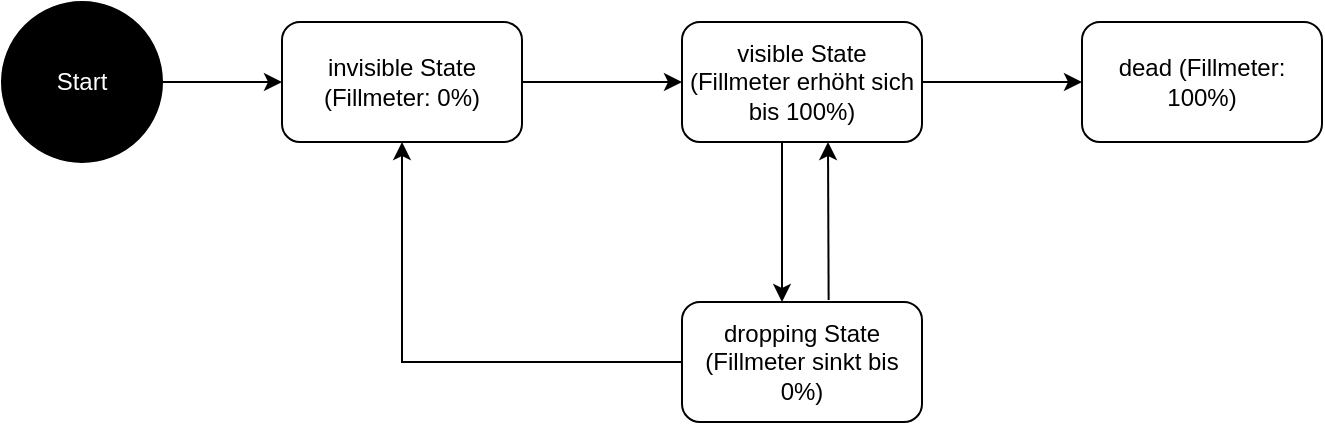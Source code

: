 <mxfile version="17.5.0"><diagram id="BeOPSdDF5wdpLnUthXHS" name="Page-1"><mxGraphModel dx="1326" dy="838" grid="1" gridSize="10" guides="1" tooltips="1" connect="1" arrows="1" fold="1" page="1" pageScale="1" pageWidth="827" pageHeight="1169" math="0" shadow="0"><root><mxCell id="0"/><mxCell id="1" parent="0"/><mxCell id="-uwRvsq0PQOztskDgEdo-4" value="" style="edgeStyle=orthogonalEdgeStyle;rounded=0;orthogonalLoop=1;jettySize=auto;html=1;fontColor=#FFFFFF;" edge="1" parent="1" source="-uwRvsq0PQOztskDgEdo-2" target="-uwRvsq0PQOztskDgEdo-3"><mxGeometry relative="1" as="geometry"/></mxCell><mxCell id="-uwRvsq0PQOztskDgEdo-2" value="&lt;font color=&quot;#ffffff&quot;&gt;Start&lt;/font&gt;" style="ellipse;whiteSpace=wrap;html=1;aspect=fixed;fillColor=#000000;" vertex="1" parent="1"><mxGeometry x="80" y="80" width="80" height="80" as="geometry"/></mxCell><mxCell id="-uwRvsq0PQOztskDgEdo-6" value="" style="edgeStyle=orthogonalEdgeStyle;rounded=0;orthogonalLoop=1;jettySize=auto;html=1;fontColor=#FFFFFF;" edge="1" parent="1" source="-uwRvsq0PQOztskDgEdo-3" target="-uwRvsq0PQOztskDgEdo-5"><mxGeometry relative="1" as="geometry"/></mxCell><mxCell id="-uwRvsq0PQOztskDgEdo-3" value="invisible State (Fillmeter: 0%)" style="rounded=1;whiteSpace=wrap;html=1;fillColor=#FFFFFF;" vertex="1" parent="1"><mxGeometry x="220" y="90" width="120" height="60" as="geometry"/></mxCell><mxCell id="-uwRvsq0PQOztskDgEdo-8" value="" style="edgeStyle=orthogonalEdgeStyle;rounded=0;orthogonalLoop=1;jettySize=auto;html=1;fontColor=#FFFFFF;" edge="1" parent="1" source="-uwRvsq0PQOztskDgEdo-5" target="-uwRvsq0PQOztskDgEdo-7"><mxGeometry relative="1" as="geometry"/></mxCell><mxCell id="-uwRvsq0PQOztskDgEdo-10" value="" style="edgeStyle=orthogonalEdgeStyle;rounded=0;orthogonalLoop=1;jettySize=auto;html=1;fontColor=#FFFFFF;" edge="1" parent="1" source="-uwRvsq0PQOztskDgEdo-5" target="-uwRvsq0PQOztskDgEdo-9"><mxGeometry relative="1" as="geometry"><Array as="points"><mxPoint x="470" y="180"/><mxPoint x="470" y="180"/></Array></mxGeometry></mxCell><mxCell id="-uwRvsq0PQOztskDgEdo-5" value="visible State (Fillmeter erhöht sich bis 100%)" style="whiteSpace=wrap;html=1;fillColor=#FFFFFF;rounded=1;" vertex="1" parent="1"><mxGeometry x="420" y="90" width="120" height="60" as="geometry"/></mxCell><mxCell id="-uwRvsq0PQOztskDgEdo-7" value="dead (Fillmeter: 100%)" style="whiteSpace=wrap;html=1;fillColor=#FFFFFF;rounded=1;" vertex="1" parent="1"><mxGeometry x="620" y="90" width="120" height="60" as="geometry"/></mxCell><mxCell id="-uwRvsq0PQOztskDgEdo-9" value="dropping State (Fillmeter sinkt bis 0%)" style="whiteSpace=wrap;html=1;fillColor=#FFFFFF;rounded=1;" vertex="1" parent="1"><mxGeometry x="420" y="230" width="120" height="60" as="geometry"/></mxCell><mxCell id="-uwRvsq0PQOztskDgEdo-11" value="" style="endArrow=classic;html=1;rounded=0;fontColor=#FFFFFF;exitX=0;exitY=0.5;exitDx=0;exitDy=0;entryX=0.5;entryY=1;entryDx=0;entryDy=0;" edge="1" parent="1" source="-uwRvsq0PQOztskDgEdo-9" target="-uwRvsq0PQOztskDgEdo-3"><mxGeometry width="50" height="50" relative="1" as="geometry"><mxPoint x="390" y="50" as="sourcePoint"/><mxPoint x="440" as="targetPoint"/><Array as="points"><mxPoint x="280" y="260"/></Array></mxGeometry></mxCell><mxCell id="-uwRvsq0PQOztskDgEdo-12" value="" style="endArrow=classic;html=1;rounded=0;fontColor=#FFFFFF;exitX=0.611;exitY=-0.017;exitDx=0;exitDy=0;exitPerimeter=0;" edge="1" parent="1" source="-uwRvsq0PQOztskDgEdo-9"><mxGeometry width="50" height="50" relative="1" as="geometry"><mxPoint x="390" y="50" as="sourcePoint"/><mxPoint x="493" y="150" as="targetPoint"/></mxGeometry></mxCell></root></mxGraphModel></diagram></mxfile>